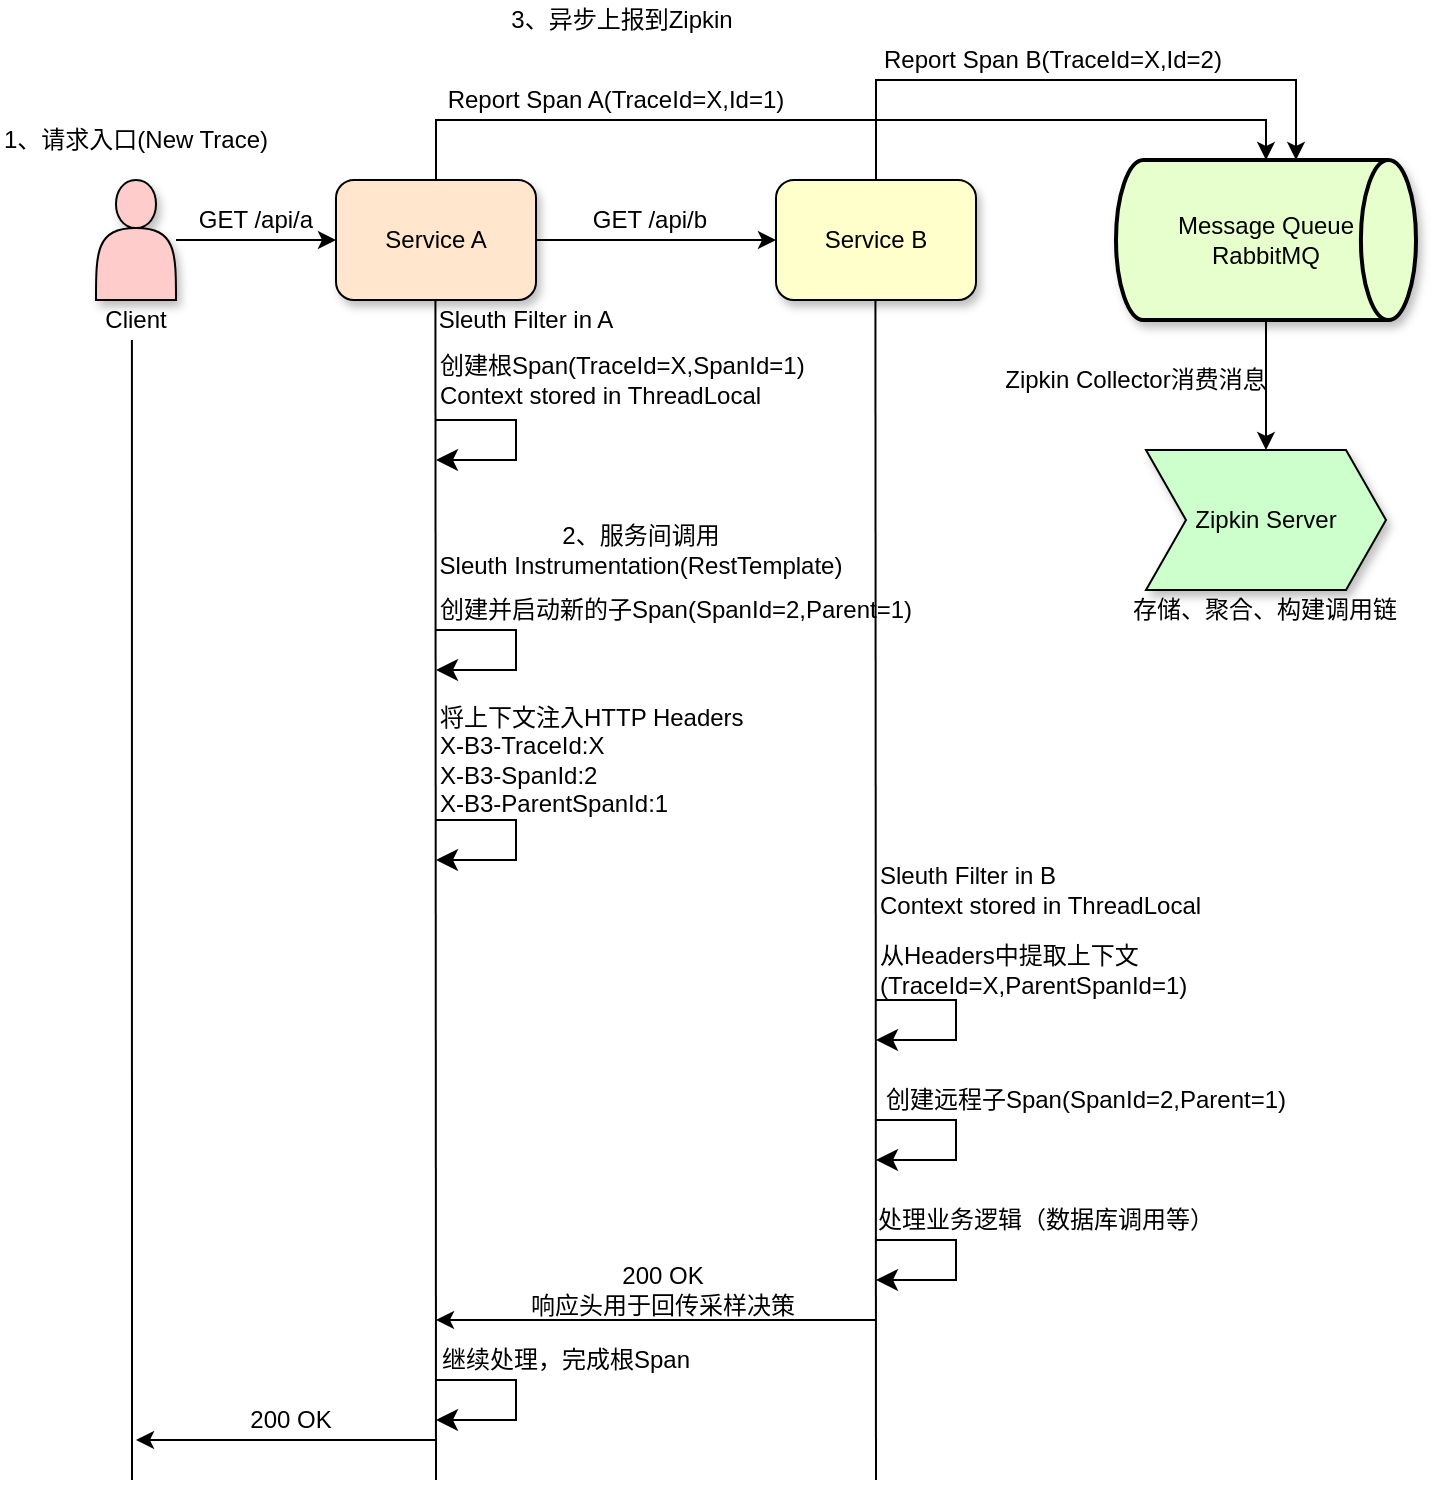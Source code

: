 <mxfile version="28.1.0">
  <diagram name="第 1 页" id="s0FKOlj9iUah_7IW7hXP">
    <mxGraphModel dx="1590" dy="773" grid="1" gridSize="10" guides="1" tooltips="1" connect="1" arrows="1" fold="1" page="1" pageScale="1" pageWidth="827" pageHeight="1169" math="0" shadow="0">
      <root>
        <mxCell id="0" />
        <mxCell id="1" parent="0" />
        <mxCell id="qW-tfCVL-_pjAeqqyT4U-70" value="" style="group" vertex="1" connectable="0" parent="1">
          <mxGeometry x="70" y="90" width="708" height="740" as="geometry" />
        </mxCell>
        <mxCell id="qW-tfCVL-_pjAeqqyT4U-10" style="edgeStyle=orthogonalEdgeStyle;rounded=0;orthogonalLoop=1;jettySize=auto;html=1;entryX=0;entryY=0.5;entryDx=0;entryDy=0;" edge="1" parent="qW-tfCVL-_pjAeqqyT4U-70" source="qW-tfCVL-_pjAeqqyT4U-1" target="qW-tfCVL-_pjAeqqyT4U-3">
          <mxGeometry relative="1" as="geometry" />
        </mxCell>
        <mxCell id="qW-tfCVL-_pjAeqqyT4U-1" value="" style="shape=actor;whiteSpace=wrap;html=1;fillColor=#FFCCCC;shadow=1;" vertex="1" parent="qW-tfCVL-_pjAeqqyT4U-70">
          <mxGeometry x="48" y="90" width="40" height="60" as="geometry" />
        </mxCell>
        <mxCell id="qW-tfCVL-_pjAeqqyT4U-2" value="Client" style="text;strokeColor=none;align=center;fillColor=none;html=1;verticalAlign=middle;whiteSpace=wrap;rounded=0;" vertex="1" parent="qW-tfCVL-_pjAeqqyT4U-70">
          <mxGeometry x="48" y="150" width="40" height="20" as="geometry" />
        </mxCell>
        <mxCell id="qW-tfCVL-_pjAeqqyT4U-17" style="edgeStyle=orthogonalEdgeStyle;rounded=0;orthogonalLoop=1;jettySize=auto;html=1;entryX=0;entryY=0.5;entryDx=0;entryDy=0;" edge="1" parent="qW-tfCVL-_pjAeqqyT4U-70" source="qW-tfCVL-_pjAeqqyT4U-3" target="qW-tfCVL-_pjAeqqyT4U-4">
          <mxGeometry relative="1" as="geometry" />
        </mxCell>
        <mxCell id="qW-tfCVL-_pjAeqqyT4U-3" value="Service A" style="rounded=1;whiteSpace=wrap;html=1;fillColor=#FFE6CC;shadow=1;" vertex="1" parent="qW-tfCVL-_pjAeqqyT4U-70">
          <mxGeometry x="168" y="90" width="100" height="60" as="geometry" />
        </mxCell>
        <mxCell id="qW-tfCVL-_pjAeqqyT4U-40" style="edgeStyle=orthogonalEdgeStyle;rounded=0;orthogonalLoop=1;jettySize=auto;html=1;" edge="1" parent="qW-tfCVL-_pjAeqqyT4U-70">
          <mxGeometry relative="1" as="geometry">
            <mxPoint x="438" y="660" as="sourcePoint" />
            <mxPoint x="218" y="660" as="targetPoint" />
          </mxGeometry>
        </mxCell>
        <mxCell id="qW-tfCVL-_pjAeqqyT4U-4" value="Service B" style="rounded=1;whiteSpace=wrap;html=1;fillColor=#FFFFCC;shadow=1;" vertex="1" parent="qW-tfCVL-_pjAeqqyT4U-70">
          <mxGeometry x="388" y="90" width="100" height="60" as="geometry" />
        </mxCell>
        <mxCell id="qW-tfCVL-_pjAeqqyT4U-5" value="Zipkin Server" style="shape=step;perimeter=stepPerimeter;whiteSpace=wrap;html=1;fixedSize=1;fillColor=#CCFFCC;shadow=1;" vertex="1" parent="qW-tfCVL-_pjAeqqyT4U-70">
          <mxGeometry x="573" y="225" width="120" height="70" as="geometry" />
        </mxCell>
        <mxCell id="qW-tfCVL-_pjAeqqyT4U-65" style="edgeStyle=orthogonalEdgeStyle;rounded=0;orthogonalLoop=1;jettySize=auto;html=1;entryX=0.5;entryY=0;entryDx=0;entryDy=0;" edge="1" parent="qW-tfCVL-_pjAeqqyT4U-70" source="qW-tfCVL-_pjAeqqyT4U-6" target="qW-tfCVL-_pjAeqqyT4U-5">
          <mxGeometry relative="1" as="geometry" />
        </mxCell>
        <mxCell id="qW-tfCVL-_pjAeqqyT4U-6" value="Message Queue&lt;br&gt;RabbitMQ" style="strokeWidth=2;html=1;shape=mxgraph.flowchart.direct_data;whiteSpace=wrap;fillColor=#E6FFCC;shadow=1;" vertex="1" parent="qW-tfCVL-_pjAeqqyT4U-70">
          <mxGeometry x="558" y="80" width="150" height="80" as="geometry" />
        </mxCell>
        <mxCell id="qW-tfCVL-_pjAeqqyT4U-9" value="1、请求入口(New Trace)" style="text;strokeColor=none;align=center;fillColor=none;html=1;verticalAlign=middle;whiteSpace=wrap;rounded=0;" vertex="1" parent="qW-tfCVL-_pjAeqqyT4U-70">
          <mxGeometry y="60" width="136" height="20" as="geometry" />
        </mxCell>
        <mxCell id="qW-tfCVL-_pjAeqqyT4U-11" value="GET /api/a" style="text;strokeColor=none;align=center;fillColor=none;html=1;verticalAlign=middle;whiteSpace=wrap;rounded=0;" vertex="1" parent="qW-tfCVL-_pjAeqqyT4U-70">
          <mxGeometry x="98" y="100" width="60" height="20" as="geometry" />
        </mxCell>
        <mxCell id="qW-tfCVL-_pjAeqqyT4U-15" value="创建根Span(TraceId=X,SpanId=1)&lt;br&gt;Context stored in ThreadLocal" style="text;strokeColor=none;align=left;fillColor=none;html=1;verticalAlign=middle;whiteSpace=wrap;rounded=0;" vertex="1" parent="qW-tfCVL-_pjAeqqyT4U-70">
          <mxGeometry x="218" y="170" width="185" height="40" as="geometry" />
        </mxCell>
        <mxCell id="qW-tfCVL-_pjAeqqyT4U-16" value="Sleuth Filter in A" style="text;strokeColor=none;align=center;fillColor=none;html=1;verticalAlign=middle;whiteSpace=wrap;rounded=0;" vertex="1" parent="qW-tfCVL-_pjAeqqyT4U-70">
          <mxGeometry x="218" y="150" width="90" height="20" as="geometry" />
        </mxCell>
        <mxCell id="qW-tfCVL-_pjAeqqyT4U-18" value="2、服务间调用&lt;br&gt;Sleuth Instrumentation(RestTemplate)" style="text;strokeColor=none;align=center;fillColor=none;html=1;verticalAlign=middle;whiteSpace=wrap;rounded=0;" vertex="1" parent="qW-tfCVL-_pjAeqqyT4U-70">
          <mxGeometry x="218" y="260" width="205" height="30" as="geometry" />
        </mxCell>
        <mxCell id="qW-tfCVL-_pjAeqqyT4U-19" value="GET /api/b" style="text;strokeColor=none;align=center;fillColor=none;html=1;verticalAlign=middle;whiteSpace=wrap;rounded=0;" vertex="1" parent="qW-tfCVL-_pjAeqqyT4U-70">
          <mxGeometry x="294.75" y="100" width="60" height="20" as="geometry" />
        </mxCell>
        <mxCell id="qW-tfCVL-_pjAeqqyT4U-20" value="" style="endArrow=none;html=1;rounded=0;" edge="1" parent="qW-tfCVL-_pjAeqqyT4U-70">
          <mxGeometry width="50" height="50" relative="1" as="geometry">
            <mxPoint x="66" y="740" as="sourcePoint" />
            <mxPoint x="65.96" y="170" as="targetPoint" />
          </mxGeometry>
        </mxCell>
        <mxCell id="qW-tfCVL-_pjAeqqyT4U-21" value="" style="endArrow=none;html=1;rounded=0;" edge="1" parent="qW-tfCVL-_pjAeqqyT4U-70">
          <mxGeometry width="50" height="50" relative="1" as="geometry">
            <mxPoint x="218" y="740" as="sourcePoint" />
            <mxPoint x="217.71" y="150" as="targetPoint" />
          </mxGeometry>
        </mxCell>
        <mxCell id="qW-tfCVL-_pjAeqqyT4U-22" value="" style="endArrow=none;html=1;rounded=0;" edge="1" parent="qW-tfCVL-_pjAeqqyT4U-70">
          <mxGeometry width="50" height="50" relative="1" as="geometry">
            <mxPoint x="438" y="740" as="sourcePoint" />
            <mxPoint x="437.71" y="150" as="targetPoint" />
          </mxGeometry>
        </mxCell>
        <mxCell id="qW-tfCVL-_pjAeqqyT4U-26" value="" style="edgeStyle=elbowEdgeStyle;elbow=horizontal;endArrow=classic;html=1;curved=0;rounded=0;endSize=8;startSize=8;" edge="1" parent="qW-tfCVL-_pjAeqqyT4U-70">
          <mxGeometry width="50" height="50" relative="1" as="geometry">
            <mxPoint x="218" y="210" as="sourcePoint" />
            <mxPoint x="218" y="230" as="targetPoint" />
            <Array as="points">
              <mxPoint x="258" y="215" />
            </Array>
          </mxGeometry>
        </mxCell>
        <mxCell id="qW-tfCVL-_pjAeqqyT4U-27" value="" style="edgeStyle=elbowEdgeStyle;elbow=horizontal;endArrow=classic;html=1;curved=0;rounded=0;endSize=8;startSize=8;" edge="1" parent="qW-tfCVL-_pjAeqqyT4U-70">
          <mxGeometry width="50" height="50" relative="1" as="geometry">
            <mxPoint x="218" y="315" as="sourcePoint" />
            <mxPoint x="218" y="335" as="targetPoint" />
            <Array as="points">
              <mxPoint x="258" y="320" />
            </Array>
          </mxGeometry>
        </mxCell>
        <mxCell id="qW-tfCVL-_pjAeqqyT4U-28" value="创建并启动新的子Span(SpanId=2,Parent=1)" style="text;strokeColor=none;align=center;fillColor=none;html=1;verticalAlign=middle;whiteSpace=wrap;rounded=0;" vertex="1" parent="qW-tfCVL-_pjAeqqyT4U-70">
          <mxGeometry x="218" y="295" width="240" height="20" as="geometry" />
        </mxCell>
        <mxCell id="qW-tfCVL-_pjAeqqyT4U-30" value="" style="edgeStyle=elbowEdgeStyle;elbow=horizontal;endArrow=classic;html=1;curved=0;rounded=0;endSize=8;startSize=8;" edge="1" parent="qW-tfCVL-_pjAeqqyT4U-70">
          <mxGeometry width="50" height="50" relative="1" as="geometry">
            <mxPoint x="218" y="410" as="sourcePoint" />
            <mxPoint x="218" y="430" as="targetPoint" />
            <Array as="points">
              <mxPoint x="258" y="415" />
            </Array>
          </mxGeometry>
        </mxCell>
        <mxCell id="qW-tfCVL-_pjAeqqyT4U-31" value="将上下文注入HTTP Headers&lt;br&gt;X-B3-TraceId:X&lt;div&gt;X-B3-SpanId:2&lt;br&gt;X-B3-ParentSpanId:1&lt;/div&gt;" style="text;strokeColor=none;align=left;fillColor=none;html=1;verticalAlign=middle;whiteSpace=wrap;rounded=0;" vertex="1" parent="qW-tfCVL-_pjAeqqyT4U-70">
          <mxGeometry x="218" y="350" width="160" height="60" as="geometry" />
        </mxCell>
        <mxCell id="qW-tfCVL-_pjAeqqyT4U-32" value="Sleuth Filter in B&lt;br&gt;Context stored in ThreadLocal" style="text;strokeColor=none;align=left;fillColor=none;html=1;verticalAlign=middle;whiteSpace=wrap;rounded=0;" vertex="1" parent="qW-tfCVL-_pjAeqqyT4U-70">
          <mxGeometry x="438" y="430" width="163" height="30" as="geometry" />
        </mxCell>
        <mxCell id="qW-tfCVL-_pjAeqqyT4U-33" value="" style="edgeStyle=elbowEdgeStyle;elbow=horizontal;endArrow=classic;html=1;curved=0;rounded=0;endSize=8;startSize=8;" edge="1" parent="qW-tfCVL-_pjAeqqyT4U-70">
          <mxGeometry width="50" height="50" relative="1" as="geometry">
            <mxPoint x="438" y="500" as="sourcePoint" />
            <mxPoint x="438" y="520" as="targetPoint" />
            <Array as="points">
              <mxPoint x="478" y="505" />
            </Array>
          </mxGeometry>
        </mxCell>
        <mxCell id="qW-tfCVL-_pjAeqqyT4U-35" value="从Headers中提取上下文&lt;br&gt;(TraceId=X,ParentSpanId=1)" style="text;strokeColor=none;align=left;fillColor=none;html=1;verticalAlign=middle;whiteSpace=wrap;rounded=0;" vertex="1" parent="qW-tfCVL-_pjAeqqyT4U-70">
          <mxGeometry x="438" y="470" width="150" height="30" as="geometry" />
        </mxCell>
        <mxCell id="qW-tfCVL-_pjAeqqyT4U-36" value="创建远程子Span(SpanId=2,Parent=1)" style="text;strokeColor=none;align=center;fillColor=none;html=1;verticalAlign=middle;whiteSpace=wrap;rounded=0;" vertex="1" parent="qW-tfCVL-_pjAeqqyT4U-70">
          <mxGeometry x="438" y="540" width="210" height="20" as="geometry" />
        </mxCell>
        <mxCell id="qW-tfCVL-_pjAeqqyT4U-37" value="" style="edgeStyle=elbowEdgeStyle;elbow=horizontal;endArrow=classic;html=1;curved=0;rounded=0;endSize=8;startSize=8;" edge="1" parent="qW-tfCVL-_pjAeqqyT4U-70">
          <mxGeometry width="50" height="50" relative="1" as="geometry">
            <mxPoint x="438" y="560" as="sourcePoint" />
            <mxPoint x="438" y="580" as="targetPoint" />
            <Array as="points">
              <mxPoint x="478" y="565" />
            </Array>
          </mxGeometry>
        </mxCell>
        <mxCell id="qW-tfCVL-_pjAeqqyT4U-38" value="处理业务逻辑（数据库调用等）" style="text;strokeColor=none;align=center;fillColor=none;html=1;verticalAlign=middle;whiteSpace=wrap;rounded=0;" vertex="1" parent="qW-tfCVL-_pjAeqqyT4U-70">
          <mxGeometry x="438" y="600" width="170" height="20" as="geometry" />
        </mxCell>
        <mxCell id="qW-tfCVL-_pjAeqqyT4U-39" value="" style="edgeStyle=elbowEdgeStyle;elbow=horizontal;endArrow=classic;html=1;curved=0;rounded=0;endSize=8;startSize=8;" edge="1" parent="qW-tfCVL-_pjAeqqyT4U-70">
          <mxGeometry width="50" height="50" relative="1" as="geometry">
            <mxPoint x="438" y="620" as="sourcePoint" />
            <mxPoint x="438" y="640" as="targetPoint" />
            <Array as="points">
              <mxPoint x="478" y="625" />
            </Array>
          </mxGeometry>
        </mxCell>
        <mxCell id="qW-tfCVL-_pjAeqqyT4U-43" value="200 OK&lt;br&gt;响应头用于回传采样决策" style="text;strokeColor=none;align=center;fillColor=none;html=1;verticalAlign=middle;whiteSpace=wrap;rounded=0;" vertex="1" parent="qW-tfCVL-_pjAeqqyT4U-70">
          <mxGeometry x="264" y="630" width="135" height="30" as="geometry" />
        </mxCell>
        <mxCell id="qW-tfCVL-_pjAeqqyT4U-45" value="" style="edgeStyle=elbowEdgeStyle;elbow=horizontal;endArrow=classic;html=1;curved=0;rounded=0;endSize=8;startSize=8;" edge="1" parent="qW-tfCVL-_pjAeqqyT4U-70">
          <mxGeometry width="50" height="50" relative="1" as="geometry">
            <mxPoint x="218" y="690" as="sourcePoint" />
            <mxPoint x="218" y="710" as="targetPoint" />
            <Array as="points">
              <mxPoint x="258" y="695" />
            </Array>
          </mxGeometry>
        </mxCell>
        <mxCell id="qW-tfCVL-_pjAeqqyT4U-46" value="继续处理，完成根Span" style="text;strokeColor=none;align=center;fillColor=none;html=1;verticalAlign=middle;whiteSpace=wrap;rounded=0;" vertex="1" parent="qW-tfCVL-_pjAeqqyT4U-70">
          <mxGeometry x="218" y="670" width="130" height="20" as="geometry" />
        </mxCell>
        <mxCell id="qW-tfCVL-_pjAeqqyT4U-47" style="edgeStyle=orthogonalEdgeStyle;rounded=0;orthogonalLoop=1;jettySize=auto;html=1;" edge="1" parent="qW-tfCVL-_pjAeqqyT4U-70">
          <mxGeometry relative="1" as="geometry">
            <mxPoint x="218" y="720" as="sourcePoint" />
            <mxPoint x="68" y="720" as="targetPoint" />
          </mxGeometry>
        </mxCell>
        <mxCell id="qW-tfCVL-_pjAeqqyT4U-48" value="200 OK" style="text;strokeColor=none;align=center;fillColor=none;html=1;verticalAlign=middle;whiteSpace=wrap;rounded=0;" vertex="1" parent="qW-tfCVL-_pjAeqqyT4U-70">
          <mxGeometry x="121.5" y="700" width="46.5" height="20" as="geometry" />
        </mxCell>
        <mxCell id="qW-tfCVL-_pjAeqqyT4U-54" value="Report Span A(TraceId=X,Id=1)" style="text;strokeColor=none;align=center;fillColor=none;html=1;verticalAlign=middle;whiteSpace=wrap;rounded=0;" vertex="1" parent="qW-tfCVL-_pjAeqqyT4U-70">
          <mxGeometry x="218" y="40" width="180" height="20" as="geometry" />
        </mxCell>
        <mxCell id="qW-tfCVL-_pjAeqqyT4U-55" value="3、异步上报到Zipkin" style="text;strokeColor=none;align=center;fillColor=none;html=1;verticalAlign=middle;whiteSpace=wrap;rounded=0;" vertex="1" parent="qW-tfCVL-_pjAeqqyT4U-70">
          <mxGeometry x="250.5" width="120" height="20" as="geometry" />
        </mxCell>
        <mxCell id="qW-tfCVL-_pjAeqqyT4U-57" value="Report Span B(TraceId=X,Id=2)" style="text;strokeColor=none;align=center;fillColor=none;html=1;verticalAlign=middle;whiteSpace=wrap;rounded=0;" vertex="1" parent="qW-tfCVL-_pjAeqqyT4U-70">
          <mxGeometry x="438" y="20" width="176.75" height="20" as="geometry" />
        </mxCell>
        <mxCell id="qW-tfCVL-_pjAeqqyT4U-59" value="Zipkin Collector消费消息" style="text;strokeColor=none;align=center;fillColor=none;html=1;verticalAlign=middle;whiteSpace=wrap;rounded=0;" vertex="1" parent="qW-tfCVL-_pjAeqqyT4U-70">
          <mxGeometry x="498" y="180" width="140" height="20" as="geometry" />
        </mxCell>
        <mxCell id="qW-tfCVL-_pjAeqqyT4U-62" value="存储、聚合、构建调用链" style="text;strokeColor=none;align=center;fillColor=none;html=1;verticalAlign=middle;whiteSpace=wrap;rounded=0;" vertex="1" parent="qW-tfCVL-_pjAeqqyT4U-70">
          <mxGeometry x="561.37" y="295" width="143.25" height="20" as="geometry" />
        </mxCell>
        <mxCell id="qW-tfCVL-_pjAeqqyT4U-68" style="edgeStyle=orthogonalEdgeStyle;rounded=0;orthogonalLoop=1;jettySize=auto;html=1;entryX=0.5;entryY=0;entryDx=0;entryDy=0;entryPerimeter=0;exitX=0.5;exitY=0;exitDx=0;exitDy=0;" edge="1" parent="qW-tfCVL-_pjAeqqyT4U-70" source="qW-tfCVL-_pjAeqqyT4U-3" target="qW-tfCVL-_pjAeqqyT4U-6">
          <mxGeometry relative="1" as="geometry" />
        </mxCell>
        <mxCell id="qW-tfCVL-_pjAeqqyT4U-69" style="edgeStyle=orthogonalEdgeStyle;rounded=0;orthogonalLoop=1;jettySize=auto;html=1;entryX=0.6;entryY=0;entryDx=0;entryDy=0;entryPerimeter=0;exitX=0.5;exitY=0;exitDx=0;exitDy=0;" edge="1" parent="qW-tfCVL-_pjAeqqyT4U-70" source="qW-tfCVL-_pjAeqqyT4U-4" target="qW-tfCVL-_pjAeqqyT4U-6">
          <mxGeometry relative="1" as="geometry">
            <Array as="points">
              <mxPoint x="438" y="40" />
              <mxPoint x="648" y="40" />
            </Array>
          </mxGeometry>
        </mxCell>
      </root>
    </mxGraphModel>
  </diagram>
</mxfile>
